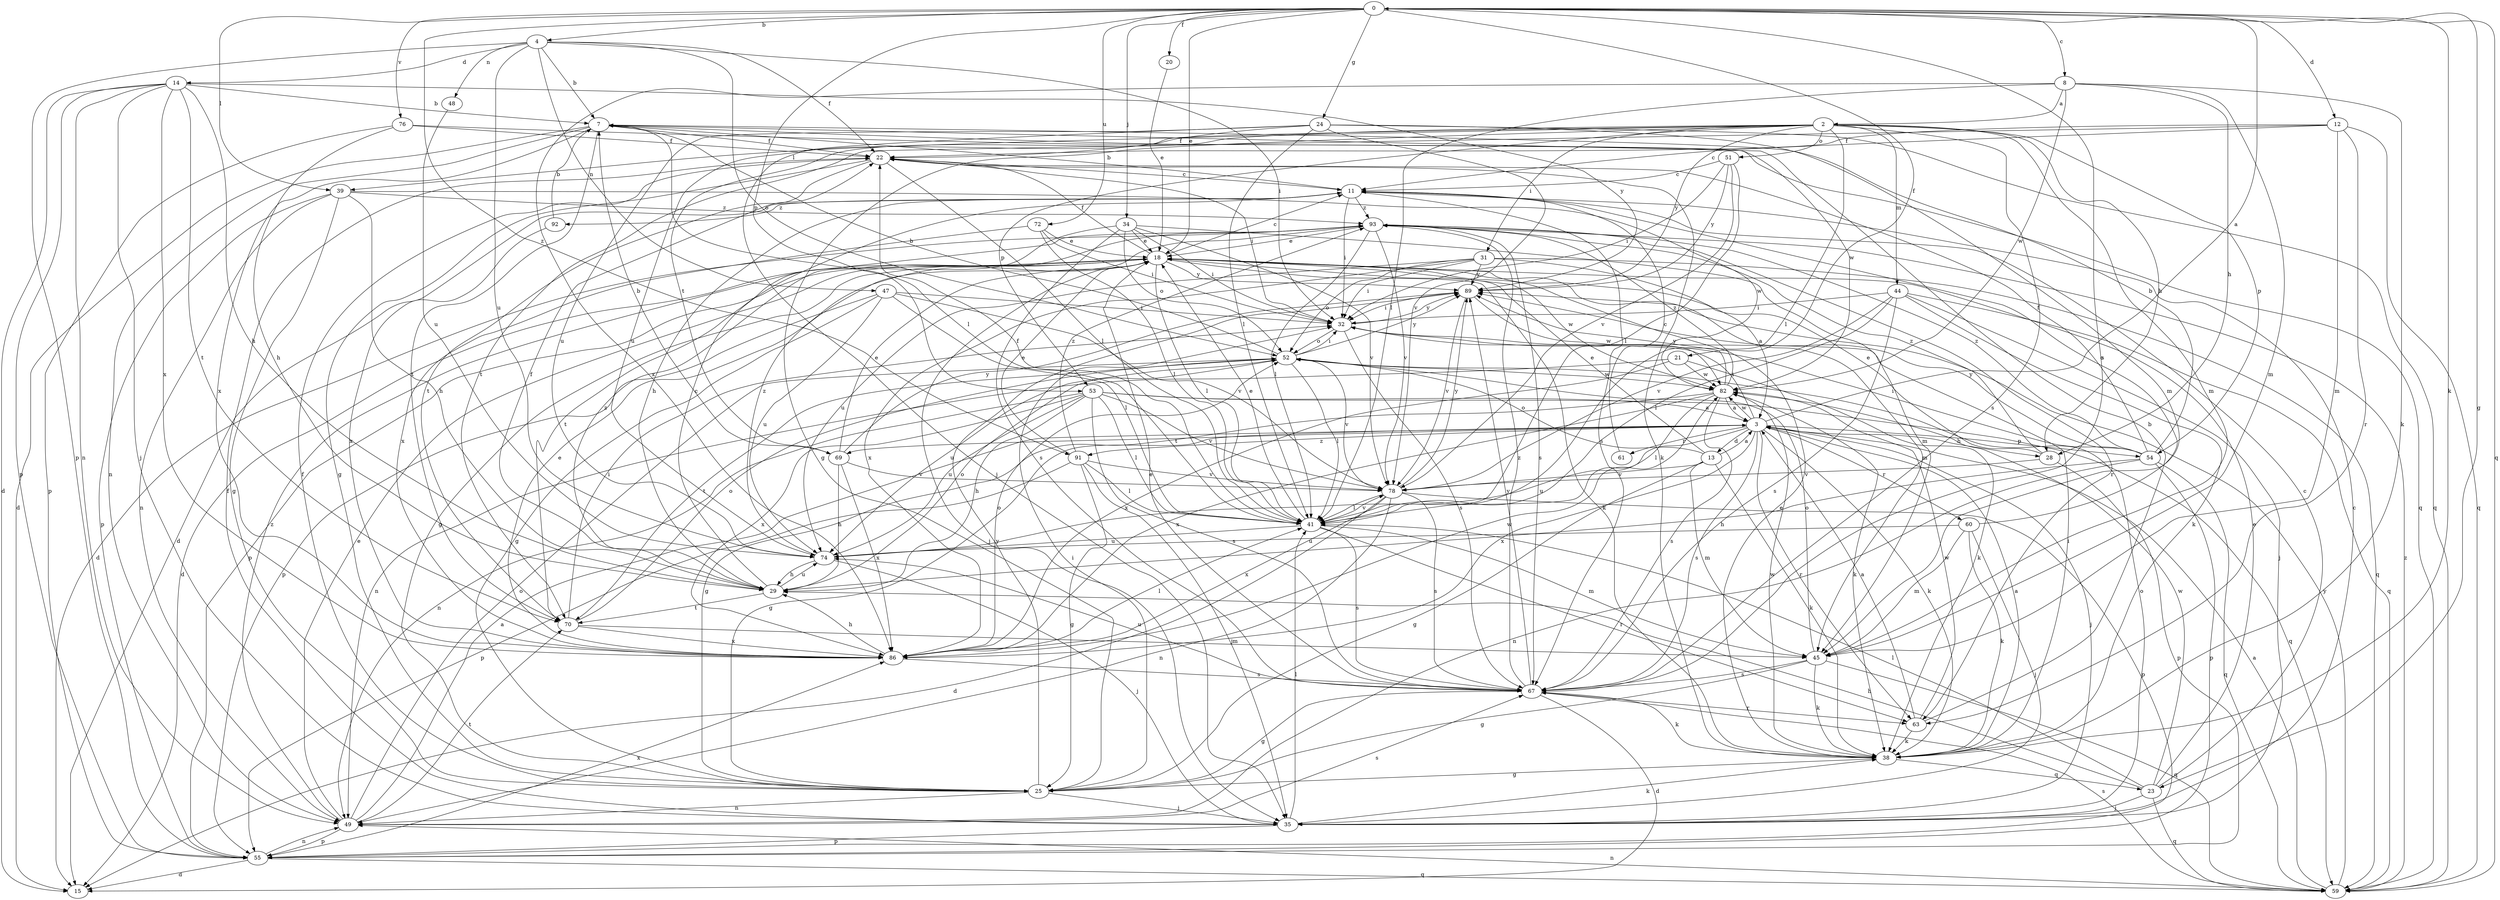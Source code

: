 strict digraph  {
0;
2;
3;
4;
7;
8;
11;
12;
13;
14;
15;
18;
20;
21;
22;
23;
24;
25;
28;
29;
31;
32;
34;
35;
38;
39;
41;
44;
45;
47;
48;
49;
51;
52;
53;
54;
55;
59;
60;
61;
63;
67;
69;
70;
72;
74;
76;
78;
82;
86;
89;
91;
92;
93;
0 -> 4  [label=b];
0 -> 8  [label=c];
0 -> 12  [label=d];
0 -> 18  [label=e];
0 -> 20  [label=f];
0 -> 21  [label=f];
0 -> 23  [label=g];
0 -> 24  [label=g];
0 -> 34  [label=j];
0 -> 38  [label=k];
0 -> 39  [label=l];
0 -> 53  [label=p];
0 -> 59  [label=q];
0 -> 67  [label=s];
0 -> 72  [label=u];
0 -> 76  [label=v];
0 -> 91  [label=z];
2 -> 25  [label=g];
2 -> 28  [label=h];
2 -> 31  [label=i];
2 -> 39  [label=l];
2 -> 41  [label=l];
2 -> 44  [label=m];
2 -> 45  [label=m];
2 -> 51  [label=o];
2 -> 53  [label=p];
2 -> 54  [label=p];
2 -> 67  [label=s];
2 -> 69  [label=t];
2 -> 74  [label=u];
2 -> 89  [label=y];
3 -> 0  [label=a];
3 -> 13  [label=d];
3 -> 25  [label=g];
3 -> 28  [label=h];
3 -> 32  [label=i];
3 -> 35  [label=j];
3 -> 38  [label=k];
3 -> 54  [label=p];
3 -> 60  [label=r];
3 -> 61  [label=r];
3 -> 63  [label=r];
3 -> 67  [label=s];
3 -> 69  [label=t];
3 -> 74  [label=u];
3 -> 82  [label=w];
3 -> 86  [label=x];
3 -> 91  [label=z];
4 -> 7  [label=b];
4 -> 14  [label=d];
4 -> 22  [label=f];
4 -> 32  [label=i];
4 -> 47  [label=n];
4 -> 48  [label=n];
4 -> 52  [label=o];
4 -> 55  [label=p];
4 -> 74  [label=u];
7 -> 15  [label=d];
7 -> 22  [label=f];
7 -> 41  [label=l];
7 -> 49  [label=n];
7 -> 70  [label=t];
7 -> 82  [label=w];
7 -> 86  [label=x];
8 -> 2  [label=a];
8 -> 28  [label=h];
8 -> 38  [label=k];
8 -> 41  [label=l];
8 -> 45  [label=m];
8 -> 82  [label=w];
8 -> 86  [label=x];
11 -> 7  [label=b];
11 -> 15  [label=d];
11 -> 29  [label=h];
11 -> 32  [label=i];
11 -> 67  [label=s];
11 -> 92  [label=z];
11 -> 93  [label=z];
12 -> 11  [label=c];
12 -> 22  [label=f];
12 -> 45  [label=m];
12 -> 59  [label=q];
12 -> 63  [label=r];
12 -> 70  [label=t];
13 -> 3  [label=a];
13 -> 18  [label=e];
13 -> 25  [label=g];
13 -> 38  [label=k];
13 -> 45  [label=m];
13 -> 52  [label=o];
13 -> 78  [label=v];
14 -> 7  [label=b];
14 -> 15  [label=d];
14 -> 29  [label=h];
14 -> 35  [label=j];
14 -> 49  [label=n];
14 -> 55  [label=p];
14 -> 70  [label=t];
14 -> 86  [label=x];
14 -> 89  [label=y];
18 -> 11  [label=c];
18 -> 15  [label=d];
18 -> 22  [label=f];
18 -> 25  [label=g];
18 -> 35  [label=j];
18 -> 38  [label=k];
18 -> 41  [label=l];
18 -> 45  [label=m];
18 -> 55  [label=p];
18 -> 82  [label=w];
18 -> 89  [label=y];
20 -> 18  [label=e];
21 -> 38  [label=k];
21 -> 49  [label=n];
21 -> 82  [label=w];
21 -> 86  [label=x];
22 -> 11  [label=c];
22 -> 25  [label=g];
22 -> 32  [label=i];
22 -> 38  [label=k];
22 -> 41  [label=l];
22 -> 70  [label=t];
23 -> 11  [label=c];
23 -> 18  [label=e];
23 -> 29  [label=h];
23 -> 35  [label=j];
23 -> 41  [label=l];
23 -> 59  [label=q];
23 -> 82  [label=w];
24 -> 22  [label=f];
24 -> 35  [label=j];
24 -> 41  [label=l];
24 -> 45  [label=m];
24 -> 59  [label=q];
24 -> 74  [label=u];
24 -> 78  [label=v];
25 -> 22  [label=f];
25 -> 32  [label=i];
25 -> 35  [label=j];
25 -> 49  [label=n];
25 -> 89  [label=y];
28 -> 18  [label=e];
28 -> 55  [label=p];
28 -> 78  [label=v];
28 -> 93  [label=z];
29 -> 11  [label=c];
29 -> 22  [label=f];
29 -> 52  [label=o];
29 -> 70  [label=t];
29 -> 74  [label=u];
29 -> 93  [label=z];
31 -> 3  [label=a];
31 -> 32  [label=i];
31 -> 52  [label=o];
31 -> 59  [label=q];
31 -> 74  [label=u];
31 -> 86  [label=x];
31 -> 89  [label=y];
32 -> 52  [label=o];
32 -> 67  [label=s];
32 -> 89  [label=y];
34 -> 18  [label=e];
34 -> 32  [label=i];
34 -> 45  [label=m];
34 -> 52  [label=o];
34 -> 67  [label=s];
34 -> 70  [label=t];
34 -> 78  [label=v];
35 -> 11  [label=c];
35 -> 22  [label=f];
35 -> 38  [label=k];
35 -> 41  [label=l];
35 -> 52  [label=o];
35 -> 55  [label=p];
38 -> 3  [label=a];
38 -> 18  [label=e];
38 -> 25  [label=g];
38 -> 32  [label=i];
38 -> 82  [label=w];
38 -> 23  [label=q];
39 -> 25  [label=g];
39 -> 29  [label=h];
39 -> 49  [label=n];
39 -> 55  [label=p];
39 -> 82  [label=w];
39 -> 93  [label=z];
41 -> 18  [label=e];
41 -> 22  [label=f];
41 -> 45  [label=m];
41 -> 63  [label=r];
41 -> 67  [label=s];
41 -> 74  [label=u];
41 -> 78  [label=v];
44 -> 32  [label=i];
44 -> 35  [label=j];
44 -> 38  [label=k];
44 -> 41  [label=l];
44 -> 59  [label=q];
44 -> 67  [label=s];
44 -> 78  [label=v];
45 -> 25  [label=g];
45 -> 38  [label=k];
45 -> 52  [label=o];
45 -> 59  [label=q];
45 -> 67  [label=s];
47 -> 25  [label=g];
47 -> 32  [label=i];
47 -> 41  [label=l];
47 -> 55  [label=p];
47 -> 74  [label=u];
47 -> 78  [label=v];
48 -> 74  [label=u];
49 -> 3  [label=a];
49 -> 18  [label=e];
49 -> 52  [label=o];
49 -> 55  [label=p];
49 -> 67  [label=s];
49 -> 70  [label=t];
49 -> 93  [label=z];
51 -> 11  [label=c];
51 -> 32  [label=i];
51 -> 41  [label=l];
51 -> 78  [label=v];
51 -> 89  [label=y];
52 -> 7  [label=b];
52 -> 32  [label=i];
52 -> 41  [label=l];
52 -> 70  [label=t];
52 -> 74  [label=u];
52 -> 78  [label=v];
52 -> 82  [label=w];
52 -> 89  [label=y];
53 -> 3  [label=a];
53 -> 29  [label=h];
53 -> 41  [label=l];
53 -> 49  [label=n];
53 -> 59  [label=q];
53 -> 67  [label=s];
53 -> 74  [label=u];
53 -> 78  [label=v];
53 -> 86  [label=x];
54 -> 7  [label=b];
54 -> 22  [label=f];
54 -> 29  [label=h];
54 -> 32  [label=i];
54 -> 49  [label=n];
54 -> 55  [label=p];
54 -> 59  [label=q];
54 -> 89  [label=y];
54 -> 93  [label=z];
55 -> 15  [label=d];
55 -> 49  [label=n];
55 -> 59  [label=q];
55 -> 86  [label=x];
59 -> 3  [label=a];
59 -> 49  [label=n];
59 -> 67  [label=s];
59 -> 89  [label=y];
59 -> 93  [label=z];
60 -> 11  [label=c];
60 -> 35  [label=j];
60 -> 38  [label=k];
60 -> 45  [label=m];
60 -> 74  [label=u];
61 -> 11  [label=c];
63 -> 3  [label=a];
63 -> 7  [label=b];
63 -> 38  [label=k];
63 -> 82  [label=w];
67 -> 15  [label=d];
67 -> 18  [label=e];
67 -> 25  [label=g];
67 -> 38  [label=k];
67 -> 63  [label=r];
67 -> 74  [label=u];
67 -> 89  [label=y];
67 -> 93  [label=z];
69 -> 7  [label=b];
69 -> 18  [label=e];
69 -> 29  [label=h];
69 -> 78  [label=v];
69 -> 86  [label=x];
69 -> 89  [label=y];
70 -> 32  [label=i];
70 -> 45  [label=m];
70 -> 52  [label=o];
70 -> 86  [label=x];
72 -> 18  [label=e];
72 -> 32  [label=i];
72 -> 41  [label=l];
72 -> 86  [label=x];
74 -> 29  [label=h];
74 -> 35  [label=j];
74 -> 93  [label=z];
76 -> 22  [label=f];
76 -> 29  [label=h];
76 -> 55  [label=p];
76 -> 59  [label=q];
78 -> 15  [label=d];
78 -> 41  [label=l];
78 -> 49  [label=n];
78 -> 55  [label=p];
78 -> 67  [label=s];
78 -> 86  [label=x];
78 -> 89  [label=y];
82 -> 3  [label=a];
82 -> 25  [label=g];
82 -> 38  [label=k];
82 -> 41  [label=l];
82 -> 67  [label=s];
82 -> 86  [label=x];
82 -> 89  [label=y];
82 -> 93  [label=z];
86 -> 18  [label=e];
86 -> 29  [label=h];
86 -> 41  [label=l];
86 -> 52  [label=o];
86 -> 67  [label=s];
86 -> 82  [label=w];
89 -> 32  [label=i];
89 -> 78  [label=v];
89 -> 82  [label=w];
91 -> 18  [label=e];
91 -> 25  [label=g];
91 -> 35  [label=j];
91 -> 41  [label=l];
91 -> 55  [label=p];
91 -> 78  [label=v];
91 -> 93  [label=z];
92 -> 7  [label=b];
92 -> 86  [label=x];
93 -> 15  [label=d];
93 -> 18  [label=e];
93 -> 41  [label=l];
93 -> 63  [label=r];
93 -> 67  [label=s];
93 -> 78  [label=v];
}
